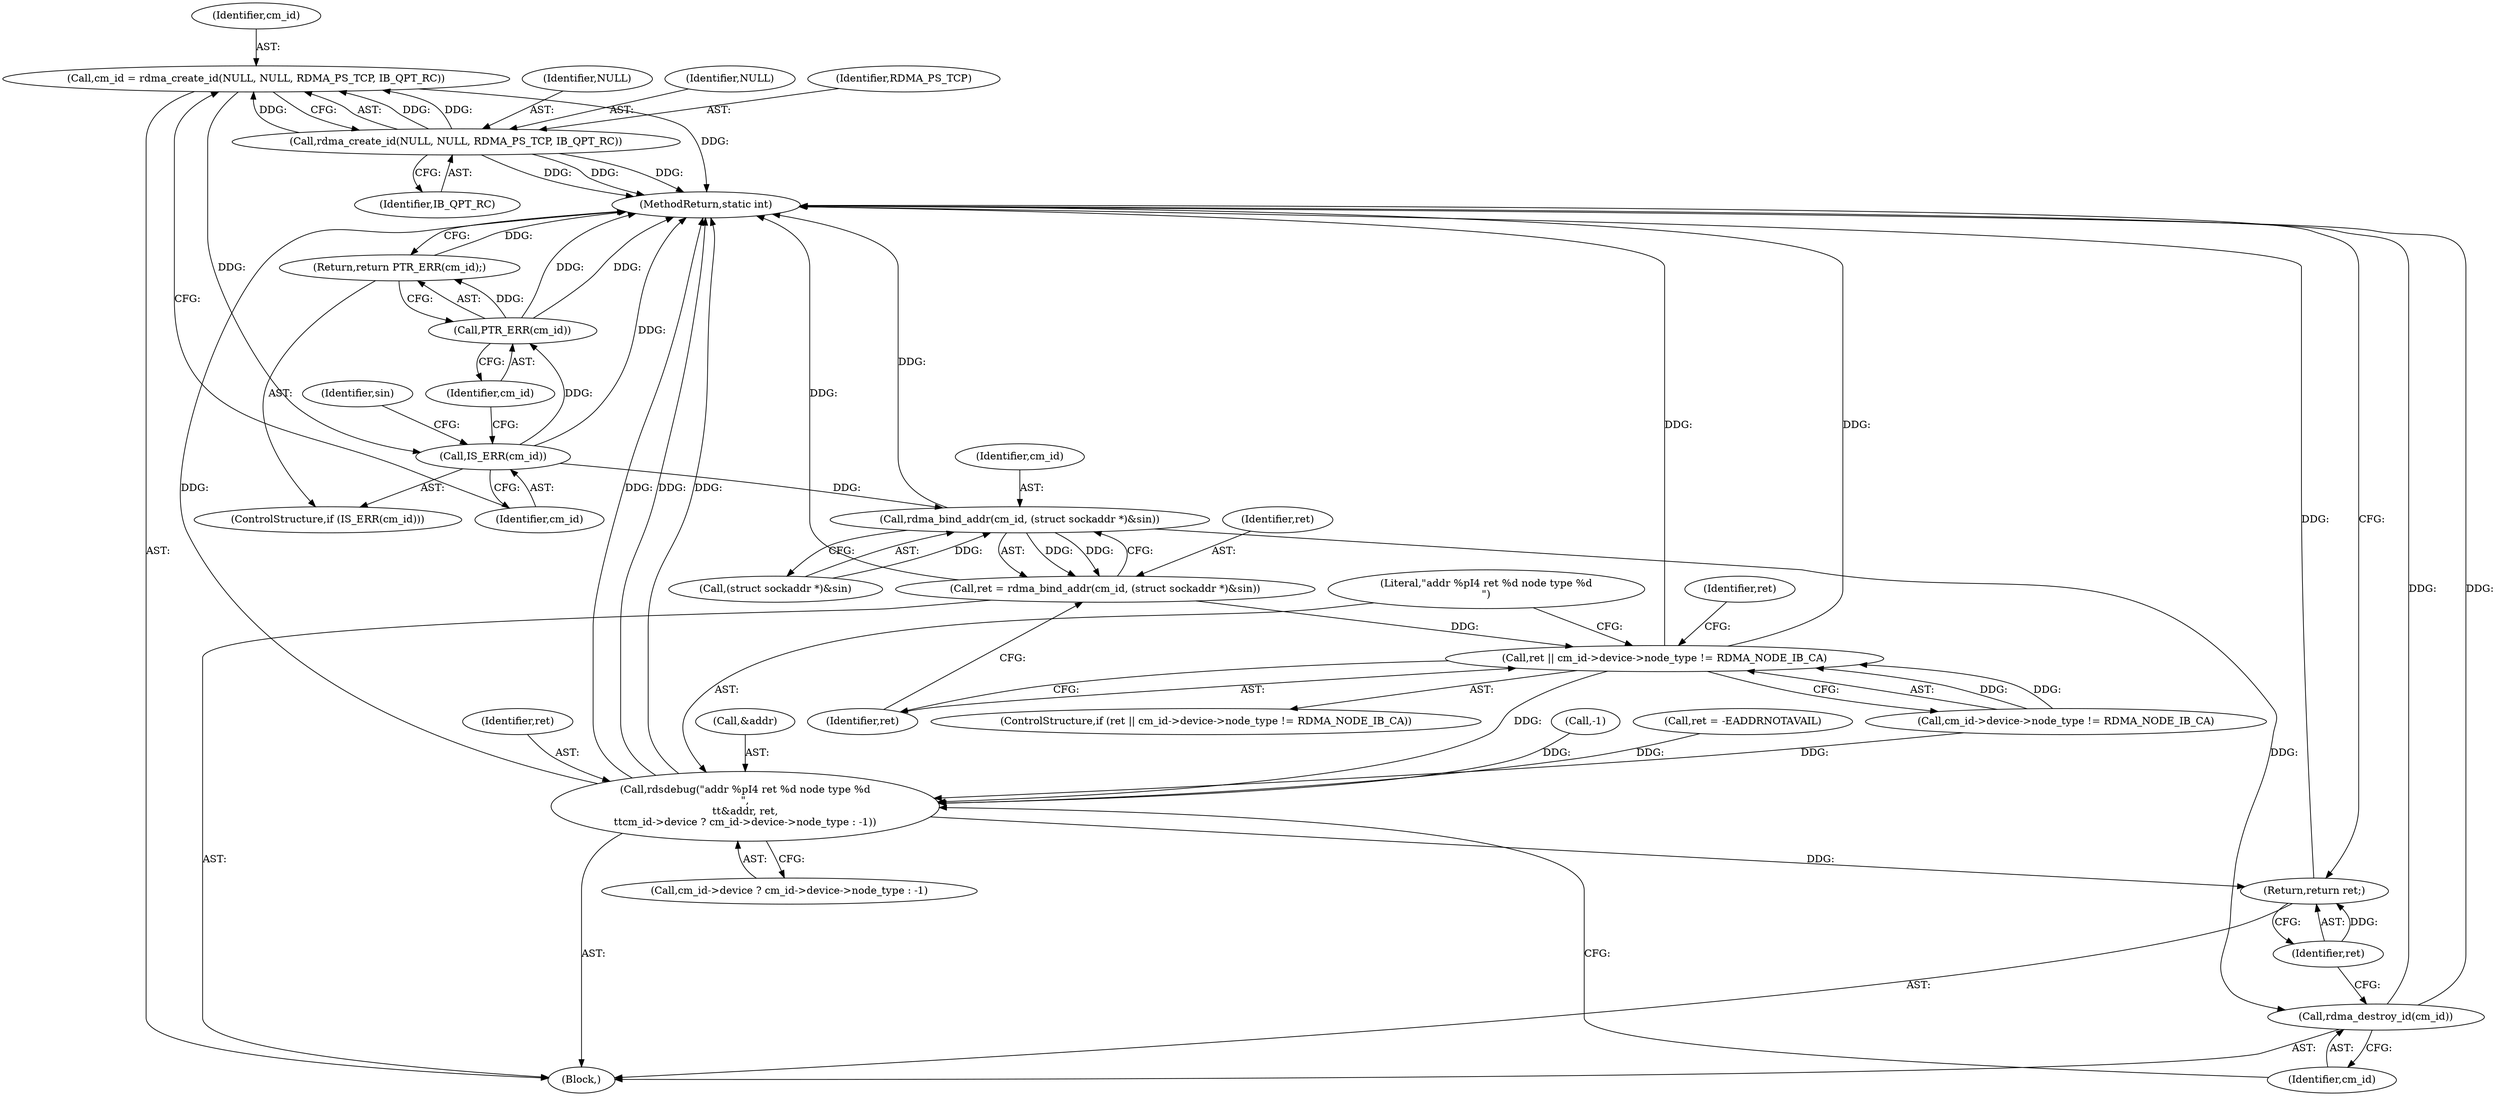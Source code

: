 digraph "1_linux_c2349758acf1874e4c2b93fe41d072336f1a31d0@API" {
"1000109" [label="(Call,cm_id = rdma_create_id(NULL, NULL, RDMA_PS_TCP, IB_QPT_RC))"];
"1000111" [label="(Call,rdma_create_id(NULL, NULL, RDMA_PS_TCP, IB_QPT_RC))"];
"1000117" [label="(Call,IS_ERR(cm_id))"];
"1000120" [label="(Call,PTR_ERR(cm_id))"];
"1000119" [label="(Return,return PTR_ERR(cm_id);)"];
"1000142" [label="(Call,rdma_bind_addr(cm_id, (struct sockaddr *)&sin))"];
"1000140" [label="(Call,ret = rdma_bind_addr(cm_id, (struct sockaddr *)&sin))"];
"1000149" [label="(Call,ret || cm_id->device->node_type != RDMA_NODE_IB_CA)"];
"1000162" [label="(Call,rdsdebug(\"addr %pI4 ret %d node type %d\n\",\n\t\t&addr, ret,\n\t\tcm_id->device ? cm_id->device->node_type : -1))"];
"1000180" [label="(Return,return ret;)"];
"1000178" [label="(Call,rdma_destroy_id(cm_id))"];
"1000182" [label="(MethodReturn,static int)"];
"1000166" [label="(Identifier,ret)"];
"1000151" [label="(Call,cm_id->device->node_type != RDMA_NODE_IB_CA)"];
"1000143" [label="(Identifier,cm_id)"];
"1000167" [label="(Call,cm_id->device ? cm_id->device->node_type : -1)"];
"1000180" [label="(Return,return ret;)"];
"1000111" [label="(Call,rdma_create_id(NULL, NULL, RDMA_PS_TCP, IB_QPT_RC))"];
"1000109" [label="(Call,cm_id = rdma_create_id(NULL, NULL, RDMA_PS_TCP, IB_QPT_RC))"];
"1000117" [label="(Call,IS_ERR(cm_id))"];
"1000140" [label="(Call,ret = rdma_bind_addr(cm_id, (struct sockaddr *)&sin))"];
"1000141" [label="(Identifier,ret)"];
"1000110" [label="(Identifier,cm_id)"];
"1000113" [label="(Identifier,NULL)"];
"1000120" [label="(Call,PTR_ERR(cm_id))"];
"1000142" [label="(Call,rdma_bind_addr(cm_id, (struct sockaddr *)&sin))"];
"1000164" [label="(Call,&addr)"];
"1000119" [label="(Return,return PTR_ERR(cm_id);)"];
"1000118" [label="(Identifier,cm_id)"];
"1000148" [label="(ControlStructure,if (ret || cm_id->device->node_type != RDMA_NODE_IB_CA))"];
"1000124" [label="(Identifier,sin)"];
"1000178" [label="(Call,rdma_destroy_id(cm_id))"];
"1000159" [label="(Identifier,ret)"];
"1000162" [label="(Call,rdsdebug(\"addr %pI4 ret %d node type %d\n\",\n\t\t&addr, ret,\n\t\tcm_id->device ? cm_id->device->node_type : -1))"];
"1000112" [label="(Identifier,NULL)"];
"1000163" [label="(Literal,\"addr %pI4 ret %d node type %d\n\")"];
"1000149" [label="(Call,ret || cm_id->device->node_type != RDMA_NODE_IB_CA)"];
"1000116" [label="(ControlStructure,if (IS_ERR(cm_id)))"];
"1000115" [label="(Identifier,IB_QPT_RC)"];
"1000179" [label="(Identifier,cm_id)"];
"1000176" [label="(Call,-1)"];
"1000114" [label="(Identifier,RDMA_PS_TCP)"];
"1000105" [label="(Block,)"];
"1000150" [label="(Identifier,ret)"];
"1000158" [label="(Call,ret = -EADDRNOTAVAIL)"];
"1000121" [label="(Identifier,cm_id)"];
"1000181" [label="(Identifier,ret)"];
"1000144" [label="(Call,(struct sockaddr *)&sin)"];
"1000109" -> "1000105"  [label="AST: "];
"1000109" -> "1000111"  [label="CFG: "];
"1000110" -> "1000109"  [label="AST: "];
"1000111" -> "1000109"  [label="AST: "];
"1000118" -> "1000109"  [label="CFG: "];
"1000109" -> "1000182"  [label="DDG: "];
"1000111" -> "1000109"  [label="DDG: "];
"1000111" -> "1000109"  [label="DDG: "];
"1000111" -> "1000109"  [label="DDG: "];
"1000109" -> "1000117"  [label="DDG: "];
"1000111" -> "1000115"  [label="CFG: "];
"1000112" -> "1000111"  [label="AST: "];
"1000113" -> "1000111"  [label="AST: "];
"1000114" -> "1000111"  [label="AST: "];
"1000115" -> "1000111"  [label="AST: "];
"1000111" -> "1000182"  [label="DDG: "];
"1000111" -> "1000182"  [label="DDG: "];
"1000111" -> "1000182"  [label="DDG: "];
"1000117" -> "1000116"  [label="AST: "];
"1000117" -> "1000118"  [label="CFG: "];
"1000118" -> "1000117"  [label="AST: "];
"1000121" -> "1000117"  [label="CFG: "];
"1000124" -> "1000117"  [label="CFG: "];
"1000117" -> "1000182"  [label="DDG: "];
"1000117" -> "1000120"  [label="DDG: "];
"1000117" -> "1000142"  [label="DDG: "];
"1000120" -> "1000119"  [label="AST: "];
"1000120" -> "1000121"  [label="CFG: "];
"1000121" -> "1000120"  [label="AST: "];
"1000119" -> "1000120"  [label="CFG: "];
"1000120" -> "1000182"  [label="DDG: "];
"1000120" -> "1000182"  [label="DDG: "];
"1000120" -> "1000119"  [label="DDG: "];
"1000119" -> "1000116"  [label="AST: "];
"1000182" -> "1000119"  [label="CFG: "];
"1000119" -> "1000182"  [label="DDG: "];
"1000142" -> "1000140"  [label="AST: "];
"1000142" -> "1000144"  [label="CFG: "];
"1000143" -> "1000142"  [label="AST: "];
"1000144" -> "1000142"  [label="AST: "];
"1000140" -> "1000142"  [label="CFG: "];
"1000142" -> "1000182"  [label="DDG: "];
"1000142" -> "1000140"  [label="DDG: "];
"1000142" -> "1000140"  [label="DDG: "];
"1000144" -> "1000142"  [label="DDG: "];
"1000142" -> "1000178"  [label="DDG: "];
"1000140" -> "1000105"  [label="AST: "];
"1000141" -> "1000140"  [label="AST: "];
"1000150" -> "1000140"  [label="CFG: "];
"1000140" -> "1000182"  [label="DDG: "];
"1000140" -> "1000149"  [label="DDG: "];
"1000149" -> "1000148"  [label="AST: "];
"1000149" -> "1000150"  [label="CFG: "];
"1000149" -> "1000151"  [label="CFG: "];
"1000150" -> "1000149"  [label="AST: "];
"1000151" -> "1000149"  [label="AST: "];
"1000159" -> "1000149"  [label="CFG: "];
"1000163" -> "1000149"  [label="CFG: "];
"1000149" -> "1000182"  [label="DDG: "];
"1000149" -> "1000182"  [label="DDG: "];
"1000151" -> "1000149"  [label="DDG: "];
"1000151" -> "1000149"  [label="DDG: "];
"1000149" -> "1000162"  [label="DDG: "];
"1000162" -> "1000105"  [label="AST: "];
"1000162" -> "1000167"  [label="CFG: "];
"1000163" -> "1000162"  [label="AST: "];
"1000164" -> "1000162"  [label="AST: "];
"1000166" -> "1000162"  [label="AST: "];
"1000167" -> "1000162"  [label="AST: "];
"1000179" -> "1000162"  [label="CFG: "];
"1000162" -> "1000182"  [label="DDG: "];
"1000162" -> "1000182"  [label="DDG: "];
"1000162" -> "1000182"  [label="DDG: "];
"1000162" -> "1000182"  [label="DDG: "];
"1000158" -> "1000162"  [label="DDG: "];
"1000151" -> "1000162"  [label="DDG: "];
"1000176" -> "1000162"  [label="DDG: "];
"1000162" -> "1000180"  [label="DDG: "];
"1000180" -> "1000105"  [label="AST: "];
"1000180" -> "1000181"  [label="CFG: "];
"1000181" -> "1000180"  [label="AST: "];
"1000182" -> "1000180"  [label="CFG: "];
"1000180" -> "1000182"  [label="DDG: "];
"1000181" -> "1000180"  [label="DDG: "];
"1000178" -> "1000105"  [label="AST: "];
"1000178" -> "1000179"  [label="CFG: "];
"1000179" -> "1000178"  [label="AST: "];
"1000181" -> "1000178"  [label="CFG: "];
"1000178" -> "1000182"  [label="DDG: "];
"1000178" -> "1000182"  [label="DDG: "];
}

